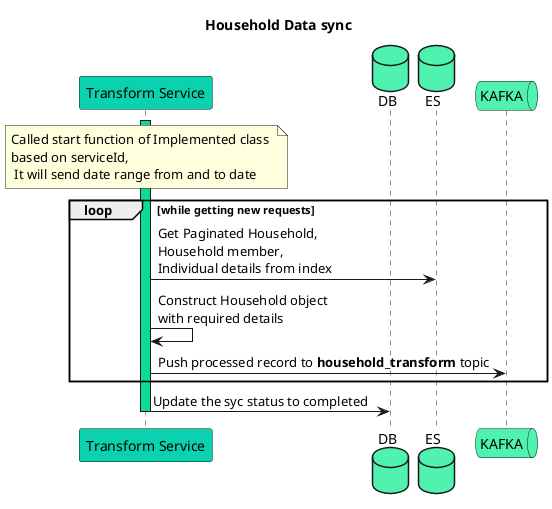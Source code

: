 @startuml
title Household Data sync
participant TRANSFORM_SERVICE as "Transform Service" order 1 #0ad2AF
database DB as "DB" order 3 #4Ff2AF
database ES as "ES" order 4 #4Ff2AF
queue KAFKA as "KAFKA" order 5 #4Ff2AF


activate TRANSFORM_SERVICE #0add91
note over TRANSFORM_SERVICE: Called start function of Implemented class \nbased on serviceId, \n It will send date range from and to date

loop while getting new requests
    TRANSFORM_SERVICE -> ES : Get Paginated Household, \nHousehold member, \nIndividual details from index
    TRANSFORM_SERVICE -> TRANSFORM_SERVICE: Construct Household object \nwith required details
    TRANSFORM_SERVICE -> KAFKA: Push processed record to <b>household_transform</b> topic
end
TRANSFORM_SERVICE -> DB: Update the syc status to completed

deactivate TRANSFORM_SERVICE
@enduml